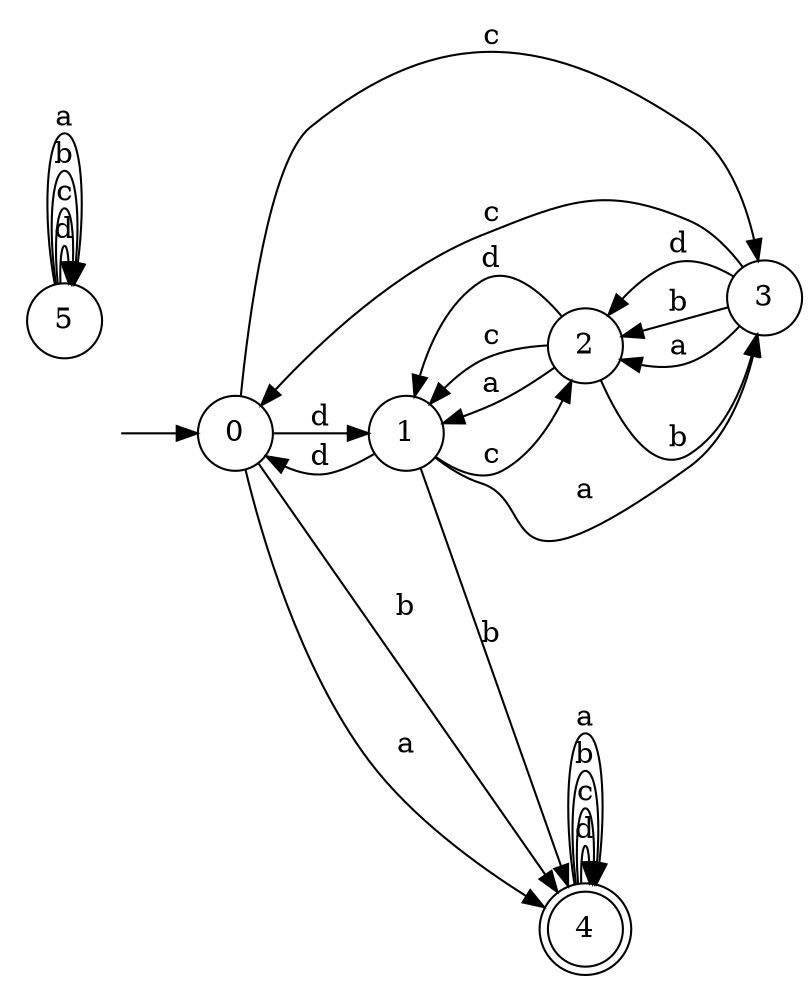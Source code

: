 digraph {
  rankdir=LR;
  0 [label="0", shape = circle];
  0 -> 1 [label="d"];
  0 -> 3 [label="c"];
  0 -> 4 [label="b"];
  0 -> 4 [label="a"];
  1 [label="1", shape = circle];
  1 -> 0 [label="d"];
  1 -> 2 [label="c"];
  1 -> 4 [label="b"];
  1 -> 3 [label="a"];
  2 [label="2", shape = circle];
  2 -> 1 [label="d"];
  2 -> 1 [label="c"];
  2 -> 3 [label="b"];
  2 -> 1 [label="a"];
  3 [label="3", shape = circle];
  3 -> 2 [label="d"];
  3 -> 0 [label="c"];
  3 -> 2 [label="b"];
  3 -> 2 [label="a"];
  4 [label="4", shape = doublecircle];
  4 -> 4 [label="d"];
  4 -> 4 [label="c"];
  4 -> 4 [label="b"];
  4 -> 4 [label="a"];
  5 [label="5", shape = circle];
  5 -> 5 [label="d"];
  5 -> 5 [label="c"];
  5 -> 5 [label="b"];
  5 -> 5 [label="a"];
  6 [label="", shape = plaintext];
  6 -> 0 [label=""];
}
